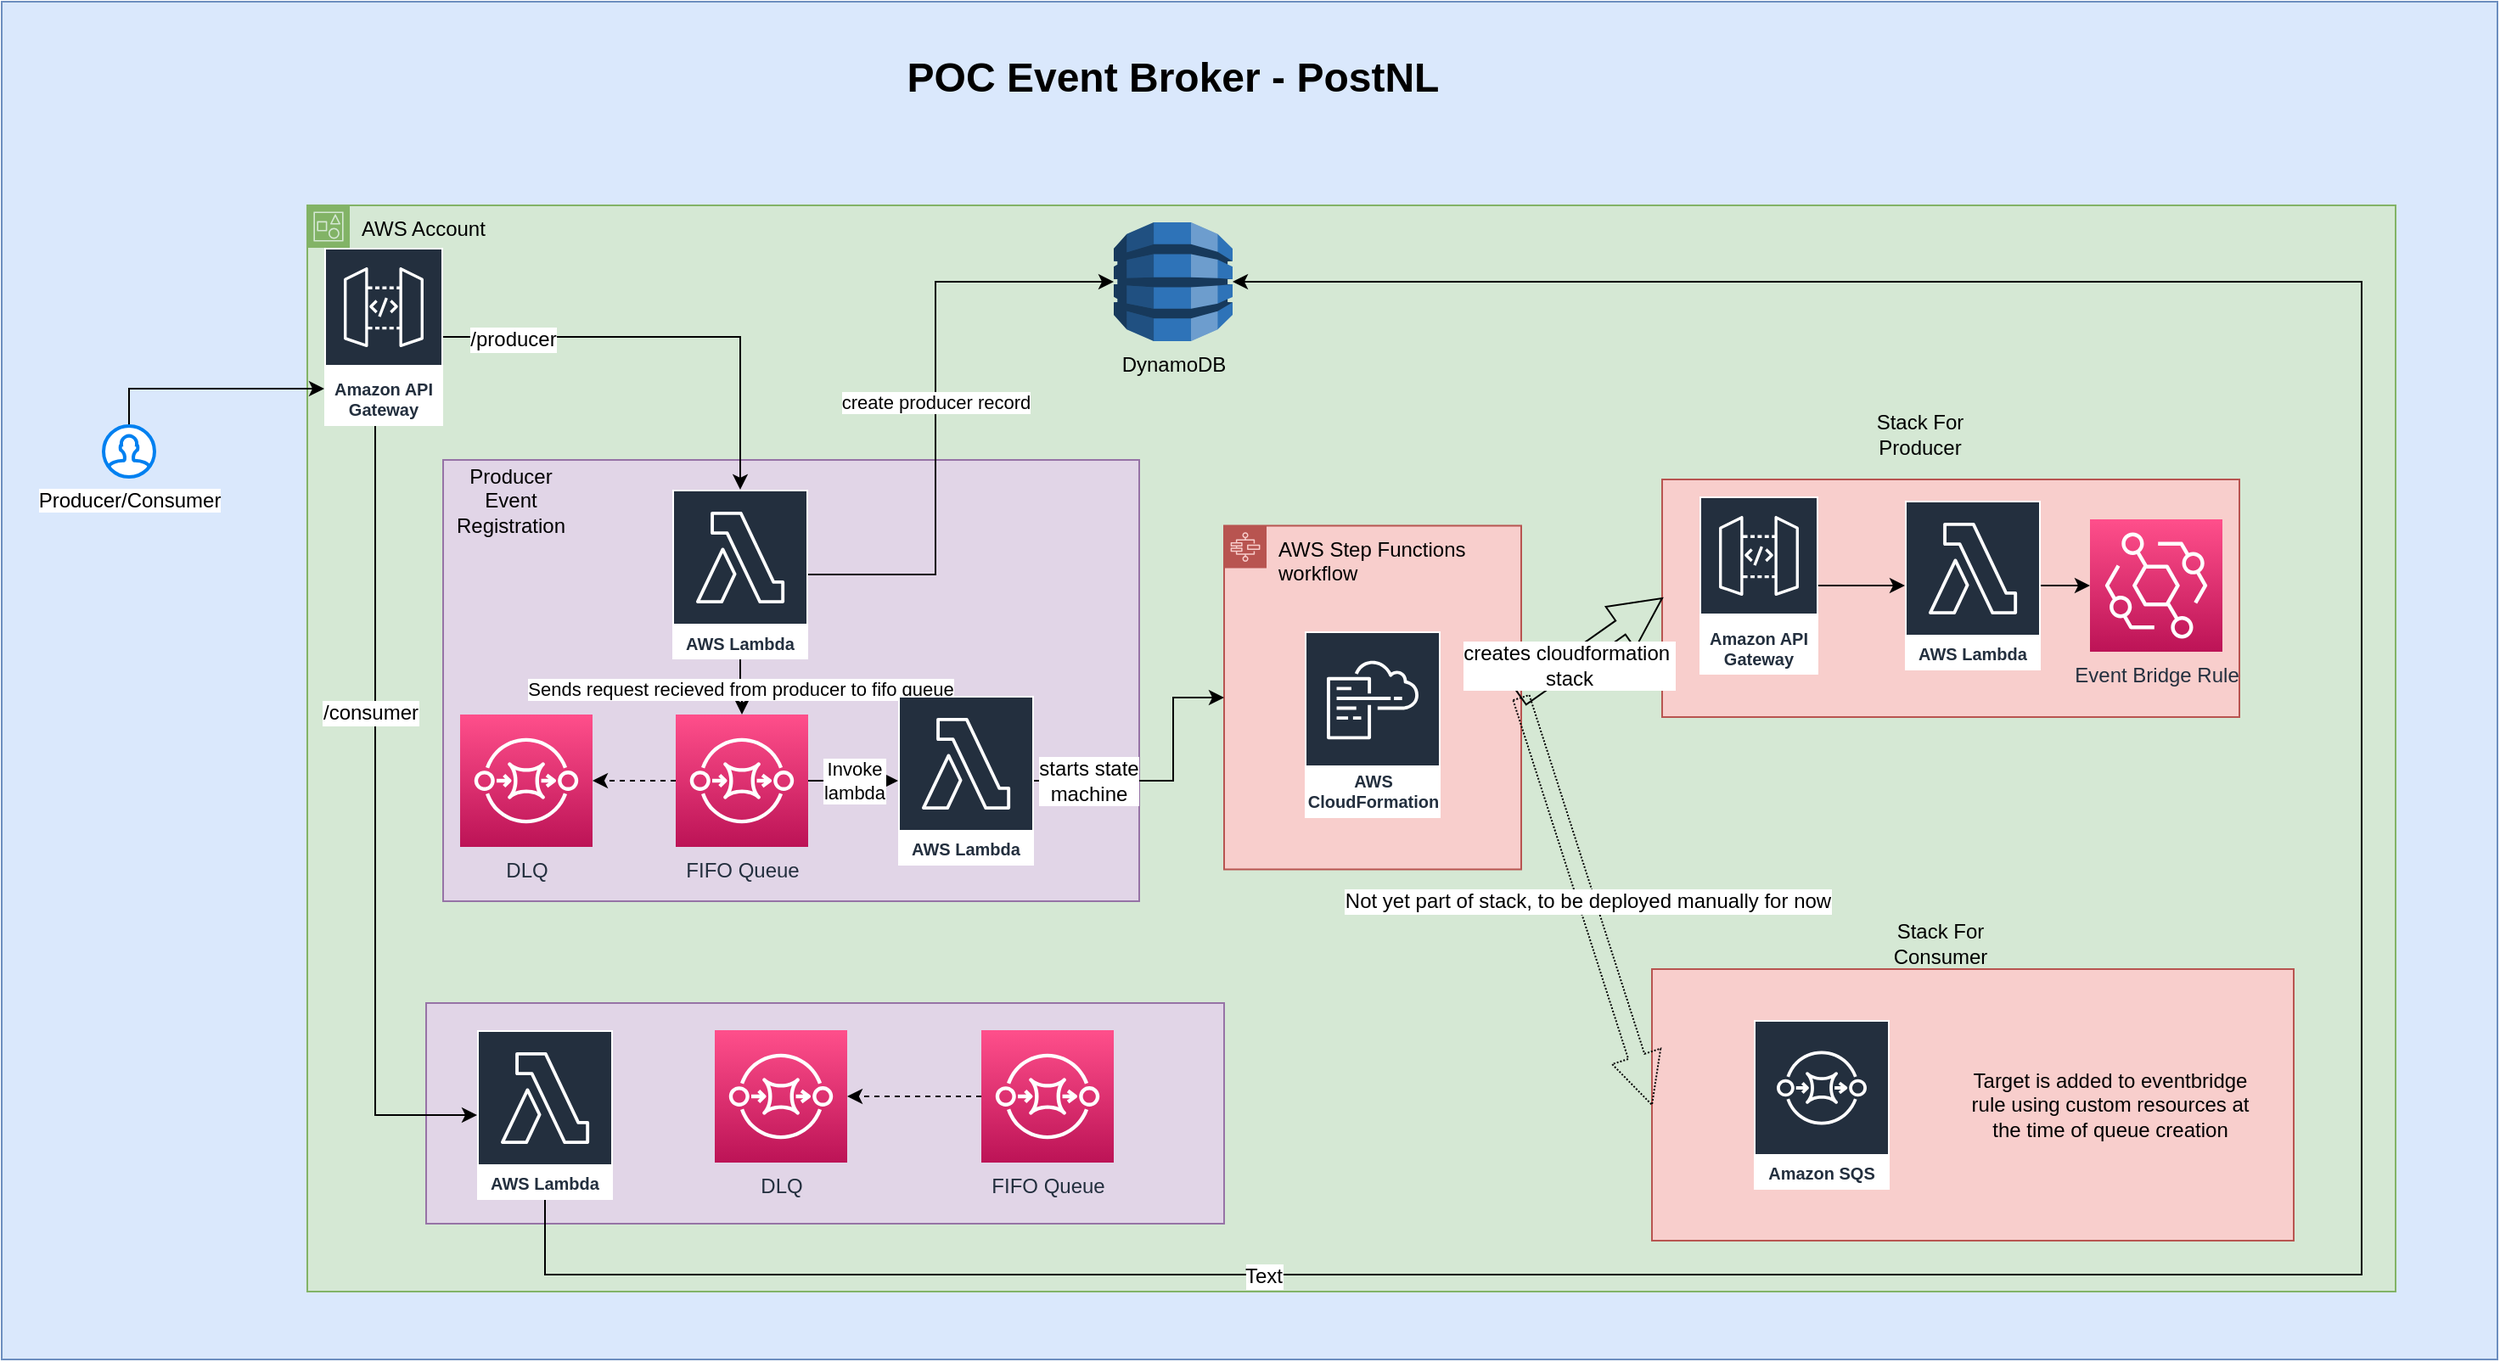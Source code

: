 <mxfile version="20.8.16" type="device"><diagram name="Page-1" id="dm6Dqtt-YZAg58LTh4VQ"><mxGraphModel dx="2087" dy="1222" grid="1" gridSize="10" guides="1" tooltips="1" connect="1" arrows="1" fold="1" page="0" pageScale="1" pageWidth="827" pageHeight="1169" math="0" shadow="0"><root><mxCell id="0"/><mxCell id="1" parent="0"/><mxCell id="hNPiualojegy6A2FwA5B-1" value="" style="rounded=0;whiteSpace=wrap;html=1;fillColor=#dae8fc;strokeColor=#6c8ebf;movable=1;resizable=1;rotatable=1;deletable=1;editable=1;connectable=1;" parent="1" vertex="1"><mxGeometry x="-250" y="-20" width="1470" height="800" as="geometry"/></mxCell><mxCell id="hNPiualojegy6A2FwA5B-2" value="AWS Account" style="points=[[0,0],[0.25,0],[0.5,0],[0.75,0],[1,0],[1,0.25],[1,0.5],[1,0.75],[1,1],[0.75,1],[0.5,1],[0.25,1],[0,1],[0,0.75],[0,0.5],[0,0.25]];outlineConnect=0;html=1;whiteSpace=wrap;fontSize=12;fontStyle=0;container=1;pointerEvents=0;collapsible=0;recursiveResize=0;shape=mxgraph.aws4.group;grIcon=mxgraph.aws4.group_account;strokeColor=#82b366;fillColor=#d5e8d4;verticalAlign=top;align=left;spacingLeft=30;dashed=0;" parent="1" vertex="1"><mxGeometry x="-70" y="100" width="1230" height="640" as="geometry"/></mxCell><mxCell id="RO_9ewISn9P1oYESKRsh-40" value="" style="rounded=0;whiteSpace=wrap;html=1;fillColor=#e1d5e7;strokeColor=#9673a6;" vertex="1" parent="hNPiualojegy6A2FwA5B-2"><mxGeometry x="70" y="470" width="470" height="130" as="geometry"/></mxCell><mxCell id="RO_9ewISn9P1oYESKRsh-38" value="" style="rounded=0;whiteSpace=wrap;html=1;fillColor=#e1d5e7;strokeColor=#9673a6;" vertex="1" parent="hNPiualojegy6A2FwA5B-2"><mxGeometry x="80" y="150" width="410" height="260" as="geometry"/></mxCell><mxCell id="hNPiualojegy6A2FwA5B-9" style="edgeStyle=orthogonalEdgeStyle;rounded=0;orthogonalLoop=1;jettySize=auto;html=1;" parent="hNPiualojegy6A2FwA5B-2" source="hNPiualojegy6A2FwA5B-3" target="hNPiualojegy6A2FwA5B-8" edge="1"><mxGeometry relative="1" as="geometry"/></mxCell><mxCell id="RO_9ewISn9P1oYESKRsh-47" value="/producer" style="edgeLabel;html=1;align=center;verticalAlign=middle;resizable=0;points=[];fontSize=12;fontFamily=Helvetica;fontColor=default;" vertex="1" connectable="0" parent="hNPiualojegy6A2FwA5B-9"><mxGeometry x="-0.691" y="-1" relative="1" as="geometry"><mxPoint as="offset"/></mxGeometry></mxCell><mxCell id="RO_9ewISn9P1oYESKRsh-46" style="edgeStyle=orthogonalEdgeStyle;rounded=0;orthogonalLoop=1;jettySize=auto;html=1;fontFamily=Helvetica;fontSize=12;fontColor=default;" edge="1" parent="hNPiualojegy6A2FwA5B-2" source="hNPiualojegy6A2FwA5B-3" target="RO_9ewISn9P1oYESKRsh-43"><mxGeometry relative="1" as="geometry"><Array as="points"><mxPoint x="40" y="536"/></Array></mxGeometry></mxCell><mxCell id="RO_9ewISn9P1oYESKRsh-48" value="/consumer" style="edgeLabel;html=1;align=center;verticalAlign=middle;resizable=0;points=[];fontSize=12;fontFamily=Helvetica;fontColor=default;" vertex="1" connectable="0" parent="RO_9ewISn9P1oYESKRsh-46"><mxGeometry x="-0.277" y="-3" relative="1" as="geometry"><mxPoint as="offset"/></mxGeometry></mxCell><mxCell id="hNPiualojegy6A2FwA5B-3" value="Amazon API Gateway" style="sketch=0;outlineConnect=0;fontColor=#232F3E;gradientColor=none;strokeColor=#ffffff;fillColor=#232F3E;dashed=0;verticalLabelPosition=middle;verticalAlign=bottom;align=center;html=1;whiteSpace=wrap;fontSize=10;fontStyle=1;spacing=3;shape=mxgraph.aws4.productIcon;prIcon=mxgraph.aws4.api_gateway;" parent="hNPiualojegy6A2FwA5B-2" vertex="1"><mxGeometry x="10" y="25" width="70" height="105" as="geometry"/></mxCell><mxCell id="hNPiualojegy6A2FwA5B-7" value="DynamoDB" style="outlineConnect=0;dashed=0;verticalLabelPosition=bottom;verticalAlign=top;align=center;html=1;shape=mxgraph.aws3.dynamo_db;fillColor=#2E73B8;gradientColor=none;" parent="hNPiualojegy6A2FwA5B-2" vertex="1"><mxGeometry x="475" y="10" width="70" height="70" as="geometry"/></mxCell><mxCell id="hNPiualojegy6A2FwA5B-10" value="create producer record" style="edgeStyle=orthogonalEdgeStyle;rounded=0;orthogonalLoop=1;jettySize=auto;html=1;" parent="hNPiualojegy6A2FwA5B-2" source="hNPiualojegy6A2FwA5B-8" target="hNPiualojegy6A2FwA5B-7" edge="1"><mxGeometry relative="1" as="geometry"><Array as="points"><mxPoint x="370" y="218"/><mxPoint x="370" y="45"/></Array></mxGeometry></mxCell><mxCell id="RO_9ewISn9P1oYESKRsh-37" value="Sends request recieved from producer to fifo queue" style="edgeStyle=orthogonalEdgeStyle;rounded=0;orthogonalLoop=1;jettySize=auto;html=1;entryX=0.5;entryY=0;entryDx=0;entryDy=0;entryPerimeter=0;" edge="1" parent="hNPiualojegy6A2FwA5B-2" source="hNPiualojegy6A2FwA5B-8" target="w1PDBjwO0H8d4mY1_O6I-1"><mxGeometry relative="1" as="geometry"/></mxCell><mxCell id="hNPiualojegy6A2FwA5B-8" value="AWS Lambda" style="sketch=0;outlineConnect=0;fontColor=#232F3E;gradientColor=none;strokeColor=#ffffff;fillColor=#232F3E;dashed=0;verticalLabelPosition=middle;verticalAlign=bottom;align=center;html=1;whiteSpace=wrap;fontSize=10;fontStyle=1;spacing=3;shape=mxgraph.aws4.productIcon;prIcon=mxgraph.aws4.lambda;" parent="hNPiualojegy6A2FwA5B-2" vertex="1"><mxGeometry x="215" y="167.5" width="80" height="100" as="geometry"/></mxCell><mxCell id="hNPiualojegy6A2FwA5B-19" value="AWS Step Functions workflow" style="points=[[0,0],[0.25,0],[0.5,0],[0.75,0],[1,0],[1,0.25],[1,0.5],[1,0.75],[1,1],[0.75,1],[0.5,1],[0.25,1],[0,1],[0,0.75],[0,0.5],[0,0.25]];outlineConnect=0;html=1;whiteSpace=wrap;fontSize=12;fontStyle=0;container=1;pointerEvents=0;collapsible=0;recursiveResize=0;shape=mxgraph.aws4.group;grIcon=mxgraph.aws4.group_aws_step_functions_workflow;strokeColor=#b85450;fillColor=#f8cecc;verticalAlign=top;align=left;spacingLeft=30;dashed=0;" parent="hNPiualojegy6A2FwA5B-2" vertex="1"><mxGeometry x="540" y="188.75" width="175" height="202.5" as="geometry"/></mxCell><mxCell id="RO_9ewISn9P1oYESKRsh-1" value="AWS CloudFormation" style="sketch=0;outlineConnect=0;fontColor=#232F3E;gradientColor=none;strokeColor=#ffffff;fillColor=#232F3E;dashed=0;verticalLabelPosition=middle;verticalAlign=bottom;align=center;html=1;whiteSpace=wrap;fontSize=10;fontStyle=1;spacing=3;shape=mxgraph.aws4.productIcon;prIcon=mxgraph.aws4.cloudformation;" vertex="1" parent="hNPiualojegy6A2FwA5B-19"><mxGeometry x="47.5" y="62.25" width="80" height="110" as="geometry"/></mxCell><mxCell id="w1PDBjwO0H8d4mY1_O6I-1" value="FIFO Queue" style="sketch=0;points=[[0,0,0],[0.25,0,0],[0.5,0,0],[0.75,0,0],[1,0,0],[0,1,0],[0.25,1,0],[0.5,1,0],[0.75,1,0],[1,1,0],[0,0.25,0],[0,0.5,0],[0,0.75,0],[1,0.25,0],[1,0.5,0],[1,0.75,0]];outlineConnect=0;fontColor=#232F3E;gradientColor=#FF4F8B;gradientDirection=north;fillColor=#BC1356;strokeColor=#ffffff;dashed=1;verticalLabelPosition=bottom;verticalAlign=top;align=center;html=1;fontSize=12;fontStyle=0;aspect=fixed;shape=mxgraph.aws4.resourceIcon;resIcon=mxgraph.aws4.sqs;" parent="hNPiualojegy6A2FwA5B-2" vertex="1"><mxGeometry x="217" y="300" width="78" height="78" as="geometry"/></mxCell><mxCell id="w1PDBjwO0H8d4mY1_O6I-6" value="DLQ" style="sketch=0;points=[[0,0,0],[0.25,0,0],[0.5,0,0],[0.75,0,0],[1,0,0],[0,1,0],[0.25,1,0],[0.5,1,0],[0.75,1,0],[1,1,0],[0,0.25,0],[0,0.5,0],[0,0.75,0],[1,0.25,0],[1,0.5,0],[1,0.75,0]];outlineConnect=0;fontColor=#232F3E;gradientColor=#FF4F8B;gradientDirection=north;fillColor=#BC1356;strokeColor=#ffffff;dashed=0;verticalLabelPosition=bottom;verticalAlign=top;align=center;html=1;fontSize=12;fontStyle=0;aspect=fixed;shape=mxgraph.aws4.resourceIcon;resIcon=mxgraph.aws4.sqs;" parent="hNPiualojegy6A2FwA5B-2" vertex="1"><mxGeometry x="90" y="300" width="78" height="78" as="geometry"/></mxCell><mxCell id="w1PDBjwO0H8d4mY1_O6I-7" style="edgeStyle=orthogonalEdgeStyle;rounded=0;orthogonalLoop=1;jettySize=auto;html=1;dashed=1;" parent="hNPiualojegy6A2FwA5B-2" source="w1PDBjwO0H8d4mY1_O6I-1" target="w1PDBjwO0H8d4mY1_O6I-6" edge="1"><mxGeometry relative="1" as="geometry"/></mxCell><mxCell id="hNPiualojegy6A2FwA5B-16" value="Stack For Producer" style="text;html=1;strokeColor=none;fillColor=none;align=center;verticalAlign=middle;whiteSpace=wrap;rounded=0;" parent="hNPiualojegy6A2FwA5B-2" vertex="1"><mxGeometry x="920" y="120" width="60" height="30" as="geometry"/></mxCell><mxCell id="RO_9ewISn9P1oYESKRsh-27" value="DLQ" style="sketch=0;points=[[0,0,0],[0.25,0,0],[0.5,0,0],[0.75,0,0],[1,0,0],[0,1,0],[0.25,1,0],[0.5,1,0],[0.75,1,0],[1,1,0],[0,0.25,0],[0,0.5,0],[0,0.75,0],[1,0.25,0],[1,0.5,0],[1,0.75,0]];outlineConnect=0;fontColor=#232F3E;gradientColor=#FF4F8B;gradientDirection=north;fillColor=#BC1356;strokeColor=#ffffff;dashed=0;verticalLabelPosition=bottom;verticalAlign=top;align=center;html=1;fontSize=12;fontStyle=0;aspect=fixed;shape=mxgraph.aws4.resourceIcon;resIcon=mxgraph.aws4.sqs;" vertex="1" parent="hNPiualojegy6A2FwA5B-2"><mxGeometry x="240" y="486" width="78" height="78" as="geometry"/></mxCell><mxCell id="RO_9ewISn9P1oYESKRsh-39" value="Producer Event&lt;br&gt;Registration" style="text;html=1;strokeColor=none;fillColor=none;align=center;verticalAlign=middle;whiteSpace=wrap;rounded=0;fontSize=12;fontFamily=Helvetica;fontColor=default;" vertex="1" parent="hNPiualojegy6A2FwA5B-2"><mxGeometry x="90" y="158.75" width="60" height="30" as="geometry"/></mxCell><mxCell id="RO_9ewISn9P1oYESKRsh-26" value="FIFO Queue" style="sketch=0;points=[[0,0,0],[0.25,0,0],[0.5,0,0],[0.75,0,0],[1,0,0],[0,1,0],[0.25,1,0],[0.5,1,0],[0.75,1,0],[1,1,0],[0,0.25,0],[0,0.5,0],[0,0.75,0],[1,0.25,0],[1,0.5,0],[1,0.75,0]];outlineConnect=0;fontColor=#232F3E;gradientColor=#FF4F8B;gradientDirection=north;fillColor=#BC1356;strokeColor=#ffffff;dashed=1;verticalLabelPosition=bottom;verticalAlign=top;align=center;html=1;fontSize=12;fontStyle=0;aspect=fixed;shape=mxgraph.aws4.resourceIcon;resIcon=mxgraph.aws4.sqs;" vertex="1" parent="hNPiualojegy6A2FwA5B-2"><mxGeometry x="397" y="486" width="78" height="78" as="geometry"/></mxCell><mxCell id="RO_9ewISn9P1oYESKRsh-28" style="edgeStyle=orthogonalEdgeStyle;rounded=0;orthogonalLoop=1;jettySize=auto;html=1;dashed=1;" edge="1" parent="hNPiualojegy6A2FwA5B-2" source="RO_9ewISn9P1oYESKRsh-26" target="RO_9ewISn9P1oYESKRsh-27"><mxGeometry relative="1" as="geometry"/></mxCell><mxCell id="RO_9ewISn9P1oYESKRsh-42" style="edgeStyle=orthogonalEdgeStyle;rounded=0;orthogonalLoop=1;jettySize=auto;html=1;entryX=0;entryY=0.5;entryDx=0;entryDy=0;fontFamily=Helvetica;fontSize=12;fontColor=default;" edge="1" parent="hNPiualojegy6A2FwA5B-2" source="w1PDBjwO0H8d4mY1_O6I-3" target="hNPiualojegy6A2FwA5B-19"><mxGeometry relative="1" as="geometry"><Array as="points"><mxPoint x="510" y="339"/><mxPoint x="510" y="290"/></Array></mxGeometry></mxCell><mxCell id="RO_9ewISn9P1oYESKRsh-54" value="starts state&lt;br&gt;machine" style="edgeLabel;html=1;align=center;verticalAlign=middle;resizable=0;points=[];fontSize=12;fontFamily=Helvetica;fontColor=default;" vertex="1" connectable="0" parent="RO_9ewISn9P1oYESKRsh-42"><mxGeometry x="-0.682" y="-4" relative="1" as="geometry"><mxPoint x="6" y="-4" as="offset"/></mxGeometry></mxCell><mxCell id="w1PDBjwO0H8d4mY1_O6I-3" value="AWS Lambda" style="sketch=0;outlineConnect=0;fontColor=#232F3E;gradientColor=none;strokeColor=#ffffff;fillColor=#232F3E;dashed=0;verticalLabelPosition=middle;verticalAlign=bottom;align=center;html=1;whiteSpace=wrap;fontSize=10;fontStyle=1;spacing=3;shape=mxgraph.aws4.productIcon;prIcon=mxgraph.aws4.lambda;" parent="hNPiualojegy6A2FwA5B-2" vertex="1"><mxGeometry x="348" y="289" width="80" height="100" as="geometry"/></mxCell><mxCell id="w1PDBjwO0H8d4mY1_O6I-4" value="Invoke&lt;br&gt;lambda" style="edgeStyle=orthogonalEdgeStyle;rounded=0;orthogonalLoop=1;jettySize=auto;html=1;" parent="hNPiualojegy6A2FwA5B-2" source="w1PDBjwO0H8d4mY1_O6I-1" target="w1PDBjwO0H8d4mY1_O6I-3" edge="1"><mxGeometry relative="1" as="geometry"/></mxCell><mxCell id="RO_9ewISn9P1oYESKRsh-50" style="edgeStyle=orthogonalEdgeStyle;rounded=0;orthogonalLoop=1;jettySize=auto;html=1;fontFamily=Helvetica;fontSize=12;fontColor=default;" edge="1" parent="hNPiualojegy6A2FwA5B-2" source="RO_9ewISn9P1oYESKRsh-43" target="hNPiualojegy6A2FwA5B-7"><mxGeometry relative="1" as="geometry"><Array as="points"><mxPoint x="140" y="630"/><mxPoint x="1210" y="630"/><mxPoint x="1210" y="45"/></Array></mxGeometry></mxCell><mxCell id="RO_9ewISn9P1oYESKRsh-53" value="Text" style="edgeLabel;html=1;align=center;verticalAlign=middle;resizable=0;points=[];fontSize=12;fontFamily=Helvetica;fontColor=default;" vertex="1" connectable="0" parent="RO_9ewISn9P1oYESKRsh-50"><mxGeometry x="-0.605" y="-1" relative="1" as="geometry"><mxPoint as="offset"/></mxGeometry></mxCell><mxCell id="RO_9ewISn9P1oYESKRsh-43" value="AWS Lambda" style="sketch=0;outlineConnect=0;fontColor=#232F3E;gradientColor=none;strokeColor=#ffffff;fillColor=#232F3E;dashed=0;verticalLabelPosition=middle;verticalAlign=bottom;align=center;html=1;whiteSpace=wrap;fontSize=10;fontStyle=1;spacing=3;shape=mxgraph.aws4.productIcon;prIcon=mxgraph.aws4.lambda;" vertex="1" parent="hNPiualojegy6A2FwA5B-2"><mxGeometry x="100" y="486" width="80" height="100" as="geometry"/></mxCell><mxCell id="hNPiualojegy6A2FwA5B-6" style="edgeStyle=orthogonalEdgeStyle;rounded=0;orthogonalLoop=1;jettySize=auto;html=1;" parent="1" source="hNPiualojegy6A2FwA5B-5" target="hNPiualojegy6A2FwA5B-3" edge="1"><mxGeometry relative="1" as="geometry"><Array as="points"><mxPoint x="-175" y="208"/></Array></mxGeometry></mxCell><mxCell id="hNPiualojegy6A2FwA5B-5" value="Producer/Consumer" style="html=1;verticalLabelPosition=bottom;align=center;labelBackgroundColor=#ffffff;verticalAlign=top;strokeWidth=2;strokeColor=#0080F0;shadow=0;dashed=0;shape=mxgraph.ios7.icons.user;" parent="1" vertex="1"><mxGeometry x="-190" y="230" width="30" height="30" as="geometry"/></mxCell><mxCell id="hNPiualojegy6A2FwA5B-15" value="" style="rounded=0;whiteSpace=wrap;html=1;strokeColor=#b85450;fillColor=#f8cecc;" parent="1" vertex="1"><mxGeometry x="728" y="261.5" width="340" height="140" as="geometry"/></mxCell><mxCell id="4Mbgh5d_RgsDqrYswGM2-1" style="edgeStyle=orthogonalEdgeStyle;rounded=0;orthogonalLoop=1;jettySize=auto;html=1;" parent="1" source="hNPiualojegy6A2FwA5B-17" target="4Mbgh5d_RgsDqrYswGM2-2" edge="1"><mxGeometry relative="1" as="geometry"/></mxCell><mxCell id="hNPiualojegy6A2FwA5B-17" value="Amazon API Gateway" style="sketch=0;outlineConnect=0;fontColor=#232F3E;gradientColor=none;strokeColor=#ffffff;fillColor=#232F3E;dashed=0;verticalLabelPosition=middle;verticalAlign=bottom;align=center;html=1;whiteSpace=wrap;fontSize=10;fontStyle=1;spacing=3;shape=mxgraph.aws4.productIcon;prIcon=mxgraph.aws4.api_gateway;" parent="1" vertex="1"><mxGeometry x="750" y="271.5" width="70" height="105" as="geometry"/></mxCell><mxCell id="hNPiualojegy6A2FwA5B-18" value="Event Bridge Rule" style="sketch=0;points=[[0,0,0],[0.25,0,0],[0.5,0,0],[0.75,0,0],[1,0,0],[0,1,0],[0.25,1,0],[0.5,1,0],[0.75,1,0],[1,1,0],[0,0.25,0],[0,0.5,0],[0,0.75,0],[1,0.25,0],[1,0.5,0],[1,0.75,0]];outlineConnect=0;fontColor=#232F3E;gradientColor=#FF4F8B;gradientDirection=north;fillColor=#BC1356;strokeColor=#ffffff;dashed=0;verticalLabelPosition=bottom;verticalAlign=top;align=center;html=1;fontSize=12;fontStyle=0;aspect=fixed;shape=mxgraph.aws4.resourceIcon;resIcon=mxgraph.aws4.eventbridge;" parent="1" vertex="1"><mxGeometry x="980" y="285" width="78" height="78" as="geometry"/></mxCell><mxCell id="hNPiualojegy6A2FwA5B-21" style="edgeStyle=orthogonalEdgeStyle;rounded=0;orthogonalLoop=1;jettySize=auto;html=1;shape=arrow;" parent="1" source="hNPiualojegy6A2FwA5B-19" target="hNPiualojegy6A2FwA5B-15" edge="1"><mxGeometry relative="1" as="geometry"/></mxCell><mxCell id="RO_9ewISn9P1oYESKRsh-55" value="creates cloudformation&amp;nbsp;&lt;br&gt;stack" style="edgeLabel;html=1;align=center;verticalAlign=middle;resizable=0;points=[];fontSize=12;fontFamily=Helvetica;fontColor=default;" vertex="1" connectable="0" parent="hNPiualojegy6A2FwA5B-21"><mxGeometry x="-0.127" y="14" relative="1" as="geometry"><mxPoint y="1" as="offset"/></mxGeometry></mxCell><mxCell id="4Mbgh5d_RgsDqrYswGM2-3" style="edgeStyle=orthogonalEdgeStyle;rounded=0;orthogonalLoop=1;jettySize=auto;html=1;entryX=0;entryY=0.5;entryDx=0;entryDy=0;entryPerimeter=0;" parent="1" source="4Mbgh5d_RgsDqrYswGM2-2" target="hNPiualojegy6A2FwA5B-18" edge="1"><mxGeometry relative="1" as="geometry"/></mxCell><mxCell id="4Mbgh5d_RgsDqrYswGM2-2" value="AWS Lambda" style="sketch=0;outlineConnect=0;fontColor=#232F3E;gradientColor=none;strokeColor=#ffffff;fillColor=#232F3E;dashed=0;verticalLabelPosition=middle;verticalAlign=bottom;align=center;html=1;whiteSpace=wrap;fontSize=10;fontStyle=1;spacing=3;shape=mxgraph.aws4.productIcon;prIcon=mxgraph.aws4.lambda;" parent="1" vertex="1"><mxGeometry x="871" y="274" width="80" height="100" as="geometry"/></mxCell><mxCell id="RO_9ewISn9P1oYESKRsh-2" value="" style="rounded=0;whiteSpace=wrap;html=1;strokeColor=#b85450;fillColor=#f8cecc;" vertex="1" parent="1"><mxGeometry x="722" y="550" width="378" height="160" as="geometry"/></mxCell><mxCell id="RO_9ewISn9P1oYESKRsh-9" value="Stack For Consumer" style="text;html=1;strokeColor=none;fillColor=none;align=center;verticalAlign=middle;whiteSpace=wrap;rounded=0;" vertex="1" parent="1"><mxGeometry x="862" y="520" width="60" height="30" as="geometry"/></mxCell><mxCell id="RO_9ewISn9P1oYESKRsh-10" value="Amazon SQS" style="sketch=0;outlineConnect=0;fontColor=#232F3E;gradientColor=none;strokeColor=#ffffff;fillColor=#232F3E;dashed=0;verticalLabelPosition=middle;verticalAlign=bottom;align=center;html=1;whiteSpace=wrap;fontSize=10;fontStyle=1;spacing=3;shape=mxgraph.aws4.productIcon;prIcon=mxgraph.aws4.sqs;" vertex="1" parent="1"><mxGeometry x="782" y="580" width="80" height="100" as="geometry"/></mxCell><mxCell id="RO_9ewISn9P1oYESKRsh-12" value="Target is added to eventbridge rule using custom resources at the time of queue creation" style="text;html=1;strokeColor=none;fillColor=none;align=center;verticalAlign=middle;whiteSpace=wrap;rounded=0;" vertex="1" parent="1"><mxGeometry x="902" y="615" width="180" height="30" as="geometry"/></mxCell><mxCell id="RO_9ewISn9P1oYESKRsh-49" value="Not yet part of stack, to be deployed manually for now" style="edgeStyle=orthogonalEdgeStyle;rounded=0;orthogonalLoop=1;jettySize=auto;html=1;entryX=0;entryY=0.5;entryDx=0;entryDy=0;fontFamily=Helvetica;fontSize=12;fontColor=default;dashed=1;dashPattern=1 1;shape=arrow;" edge="1" parent="1" source="hNPiualojegy6A2FwA5B-19" target="RO_9ewISn9P1oYESKRsh-2"><mxGeometry relative="1" as="geometry"/></mxCell><mxCell id="RO_9ewISn9P1oYESKRsh-51" value="&lt;font style=&quot;font-size: 24px;&quot;&gt;&lt;b&gt;POC Event Broker - PostNL&lt;/b&gt;&lt;/font&gt;" style="text;html=1;strokeColor=none;fillColor=none;align=center;verticalAlign=middle;whiteSpace=wrap;rounded=0;fontSize=12;fontFamily=Helvetica;fontColor=default;" vertex="1" parent="1"><mxGeometry x="270" y="10" width="340" height="30" as="geometry"/></mxCell></root></mxGraphModel></diagram></mxfile>